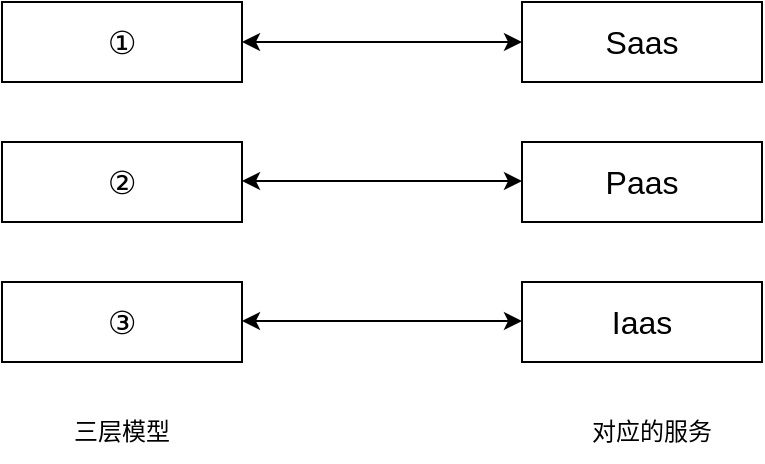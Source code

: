 <mxfile version="21.5.2" type="github">
  <diagram name="第 1 页" id="edIoZuRB3zaZxlKi64ll">
    <mxGraphModel dx="995" dy="675" grid="1" gridSize="10" guides="1" tooltips="1" connect="1" arrows="1" fold="1" page="1" pageScale="1" pageWidth="2000" pageHeight="1400" math="0" shadow="0">
      <root>
        <mxCell id="0" />
        <mxCell id="1" parent="0" />
        <mxCell id="o-WQktu3wGAQOP888PAj-1" value="&lt;font style=&quot;font-size: 16px;&quot;&gt;①&lt;/font&gt;" style="rounded=0;whiteSpace=wrap;html=1;fontSize=16;" vertex="1" parent="1">
          <mxGeometry x="390" y="280" width="120" height="40" as="geometry" />
        </mxCell>
        <mxCell id="o-WQktu3wGAQOP888PAj-2" value="③" style="rounded=0;whiteSpace=wrap;html=1;fontSize=16;" vertex="1" parent="1">
          <mxGeometry x="390" y="420" width="120" height="40" as="geometry" />
        </mxCell>
        <mxCell id="o-WQktu3wGAQOP888PAj-3" value="②" style="rounded=0;whiteSpace=wrap;html=1;fontSize=16;" vertex="1" parent="1">
          <mxGeometry x="390" y="350" width="120" height="40" as="geometry" />
        </mxCell>
        <mxCell id="o-WQktu3wGAQOP888PAj-4" value="Iaas" style="rounded=0;whiteSpace=wrap;html=1;fontSize=16;" vertex="1" parent="1">
          <mxGeometry x="650" y="420" width="120" height="40" as="geometry" />
        </mxCell>
        <mxCell id="o-WQktu3wGAQOP888PAj-5" value="Paas" style="rounded=0;whiteSpace=wrap;html=1;fontSize=16;" vertex="1" parent="1">
          <mxGeometry x="650" y="350" width="120" height="40" as="geometry" />
        </mxCell>
        <mxCell id="o-WQktu3wGAQOP888PAj-6" value="Saas" style="rounded=0;whiteSpace=wrap;html=1;fontSize=16;" vertex="1" parent="1">
          <mxGeometry x="650" y="280" width="120" height="40" as="geometry" />
        </mxCell>
        <mxCell id="o-WQktu3wGAQOP888PAj-8" value="" style="endArrow=classic;startArrow=classic;html=1;rounded=0;entryX=0;entryY=0.5;entryDx=0;entryDy=0;fontSize=16;" edge="1" parent="1" target="o-WQktu3wGAQOP888PAj-6">
          <mxGeometry width="50" height="50" relative="1" as="geometry">
            <mxPoint x="510" y="300" as="sourcePoint" />
            <mxPoint x="560" y="250" as="targetPoint" />
          </mxGeometry>
        </mxCell>
        <mxCell id="o-WQktu3wGAQOP888PAj-9" value="" style="endArrow=classic;startArrow=classic;html=1;rounded=0;entryX=0;entryY=0.5;entryDx=0;entryDy=0;fontSize=16;" edge="1" parent="1">
          <mxGeometry width="50" height="50" relative="1" as="geometry">
            <mxPoint x="510" y="369.5" as="sourcePoint" />
            <mxPoint x="650" y="369.5" as="targetPoint" />
          </mxGeometry>
        </mxCell>
        <mxCell id="o-WQktu3wGAQOP888PAj-10" value="" style="endArrow=classic;startArrow=classic;html=1;rounded=0;entryX=0;entryY=0.5;entryDx=0;entryDy=0;fontSize=16;" edge="1" parent="1">
          <mxGeometry width="50" height="50" relative="1" as="geometry">
            <mxPoint x="510" y="439.5" as="sourcePoint" />
            <mxPoint x="650" y="439.5" as="targetPoint" />
          </mxGeometry>
        </mxCell>
        <mxCell id="o-WQktu3wGAQOP888PAj-11" value="三层模型" style="text;html=1;strokeColor=none;fillColor=none;align=center;verticalAlign=middle;whiteSpace=wrap;rounded=0;" vertex="1" parent="1">
          <mxGeometry x="420" y="480" width="60" height="30" as="geometry" />
        </mxCell>
        <mxCell id="o-WQktu3wGAQOP888PAj-12" value="对应的服务" style="text;html=1;strokeColor=none;fillColor=none;align=center;verticalAlign=middle;whiteSpace=wrap;rounded=0;" vertex="1" parent="1">
          <mxGeometry x="680" y="480" width="70" height="30" as="geometry" />
        </mxCell>
      </root>
    </mxGraphModel>
  </diagram>
</mxfile>
